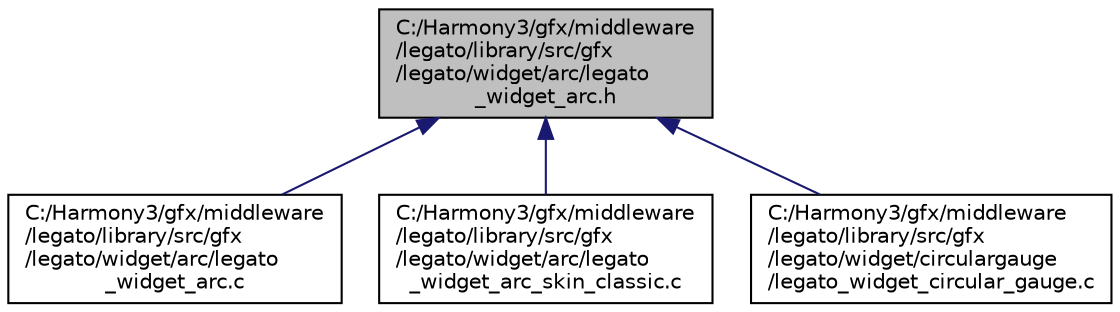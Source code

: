 digraph "C:/Harmony3/gfx/middleware/legato/library/src/gfx/legato/widget/arc/legato_widget_arc.h"
{
 // LATEX_PDF_SIZE
  edge [fontname="Helvetica",fontsize="10",labelfontname="Helvetica",labelfontsize="10"];
  node [fontname="Helvetica",fontsize="10",shape=record];
  Node1 [label="C:/Harmony3/gfx/middleware\l/legato/library/src/gfx\l/legato/widget/arc/legato\l_widget_arc.h",height=0.2,width=0.4,color="black", fillcolor="grey75", style="filled", fontcolor="black",tooltip=" "];
  Node1 -> Node2 [dir="back",color="midnightblue",fontsize="10",style="solid",fontname="Helvetica"];
  Node2 [label="C:/Harmony3/gfx/middleware\l/legato/library/src/gfx\l/legato/widget/arc/legato\l_widget_arc.c",height=0.2,width=0.4,color="black", fillcolor="white", style="filled",URL="$legato__widget__arc_8c.html",tooltip=" "];
  Node1 -> Node3 [dir="back",color="midnightblue",fontsize="10",style="solid",fontname="Helvetica"];
  Node3 [label="C:/Harmony3/gfx/middleware\l/legato/library/src/gfx\l/legato/widget/arc/legato\l_widget_arc_skin_classic.c",height=0.2,width=0.4,color="black", fillcolor="white", style="filled",URL="$legato__widget__arc__skin__classic_8c.html",tooltip=" "];
  Node1 -> Node4 [dir="back",color="midnightblue",fontsize="10",style="solid",fontname="Helvetica"];
  Node4 [label="C:/Harmony3/gfx/middleware\l/legato/library/src/gfx\l/legato/widget/circulargauge\l/legato_widget_circular_gauge.c",height=0.2,width=0.4,color="black", fillcolor="white", style="filled",URL="$legato__widget__circular__gauge_8c.html",tooltip=" "];
}
